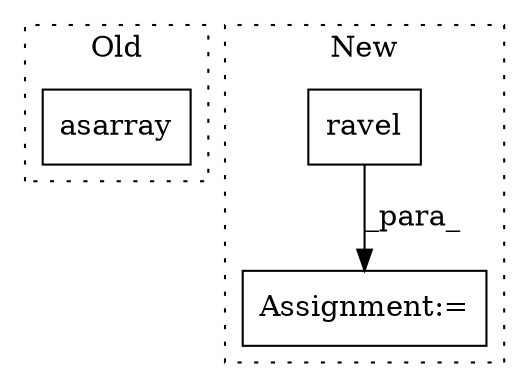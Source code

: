 digraph G {
subgraph cluster0 {
1 [label="asarray" a="32" s="1990,2019" l="8,1" shape="box"];
label = "Old";
style="dotted";
}
subgraph cluster1 {
2 [label="ravel" a="32" s="1874,1883" l="6,1" shape="box"];
3 [label="Assignment:=" a="7" s="1856" l="1" shape="box"];
label = "New";
style="dotted";
}
2 -> 3 [label="_para_"];
}